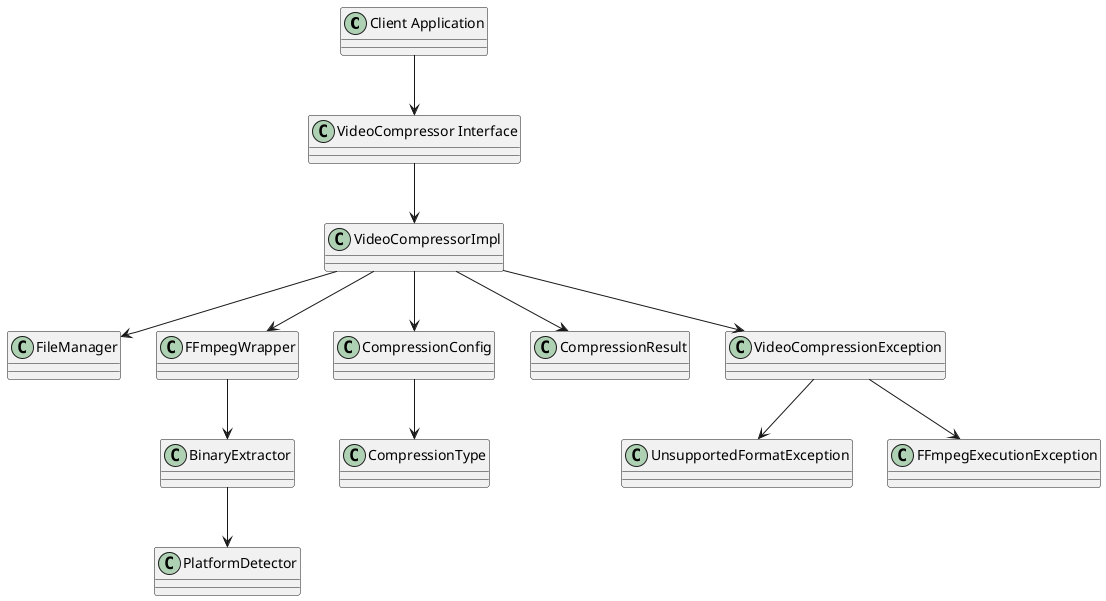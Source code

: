 @startuml
!define RECTANGLE class

RECTANGLE "Client Application" as Client
RECTANGLE "VideoCompressor Interface" as Interface
RECTANGLE "VideoCompressorImpl" as Impl
RECTANGLE "FileManager" as FileManager
RECTANGLE "FFmpegWrapper" as FFmpeg
RECTANGLE "BinaryExtractor" as Extractor
RECTANGLE "PlatformDetector" as Platform

RECTANGLE "CompressionConfig" as Config
RECTANGLE "CompressionResult" as Result
RECTANGLE "CompressionType" as Type

RECTANGLE "VideoCompressionException" as BaseEx
RECTANGLE "UnsupportedFormatException" as FormatEx
RECTANGLE "FFmpegExecutionException" as ExecEx

Client --> Interface
Interface --> Impl
Impl --> FileManager
Impl --> FFmpeg
FFmpeg --> Extractor
Extractor --> Platform

Impl --> Config
Impl --> Result
Config --> Type

Impl --> BaseEx
BaseEx --> FormatEx
BaseEx --> ExecEx
@enduml
